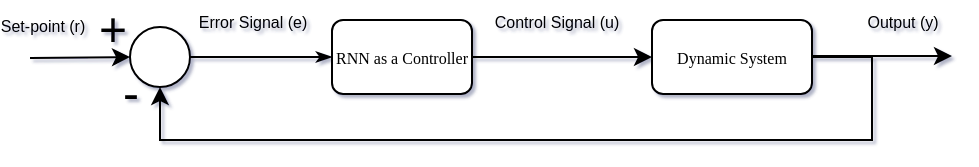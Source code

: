 <mxfile version="20.8.20" type="device"><diagram name="Page-1" id="c7488fd3-1785-93aa-aadb-54a6760d102a"><mxGraphModel dx="458" dy="331" grid="1" gridSize="10" guides="1" tooltips="1" connect="1" arrows="1" fold="1" page="1" pageScale="1" pageWidth="1100" pageHeight="850" background="none" math="0" shadow="1"><root><mxCell id="0"/><mxCell id="1" parent="0"/><mxCell id="JKyRVs-nQmWOmnle_wtH-2" value="" style="ellipse;whiteSpace=wrap;html=1;rounded=0;shadow=0;labelBackgroundColor=none;strokeWidth=1;fontFamily=Verdana;fontSize=8;align=center;" vertex="1" parent="1"><mxGeometry x="199" y="368.5" width="30" height="30" as="geometry"/></mxCell><mxCell id="JKyRVs-nQmWOmnle_wtH-3" value="RNN as a Controller" style="rounded=1;whiteSpace=wrap;html=1;shadow=0;labelBackgroundColor=none;strokeWidth=1;fontFamily=Verdana;fontSize=8;align=center;" vertex="1" parent="1"><mxGeometry x="300" y="365" width="70" height="37" as="geometry"/></mxCell><mxCell id="JKyRVs-nQmWOmnle_wtH-1" style="edgeStyle=orthogonalEdgeStyle;rounded=0;html=1;labelBackgroundColor=none;startArrow=none;startFill=0;startSize=5;endArrow=classicThin;endFill=1;endSize=5;jettySize=auto;orthogonalLoop=1;strokeWidth=1;fontFamily=Verdana;fontSize=8" edge="1" parent="1" source="JKyRVs-nQmWOmnle_wtH-2" target="JKyRVs-nQmWOmnle_wtH-3"><mxGeometry relative="1" as="geometry"/></mxCell><mxCell id="JKyRVs-nQmWOmnle_wtH-20" value="Error Signal (e)" style="edgeLabel;html=1;align=center;verticalAlign=middle;resizable=0;points=[];fontSize=8;labelBackgroundColor=none;" vertex="1" connectable="0" parent="JKyRVs-nQmWOmnle_wtH-1"><mxGeometry x="0.328" y="1" relative="1" as="geometry"><mxPoint x="-16" y="-17" as="offset"/></mxGeometry></mxCell><mxCell id="JKyRVs-nQmWOmnle_wtH-6" value="Dynamic System" style="rounded=1;whiteSpace=wrap;html=1;shadow=0;labelBackgroundColor=none;strokeWidth=1;fontFamily=Verdana;fontSize=8;align=center;" vertex="1" parent="1"><mxGeometry x="460" y="365" width="80" height="37" as="geometry"/></mxCell><mxCell id="JKyRVs-nQmWOmnle_wtH-9" value="" style="edgeStyle=orthogonalEdgeStyle;rounded=0;orthogonalLoop=1;jettySize=auto;html=1;fontSize=9;" edge="1" parent="1" source="JKyRVs-nQmWOmnle_wtH-3" target="JKyRVs-nQmWOmnle_wtH-6"><mxGeometry relative="1" as="geometry"/></mxCell><mxCell id="JKyRVs-nQmWOmnle_wtH-21" value="Control Signal (u)" style="edgeLabel;html=1;align=center;verticalAlign=middle;resizable=0;points=[];fontSize=8;labelBackgroundColor=none;" vertex="1" connectable="0" parent="JKyRVs-nQmWOmnle_wtH-9"><mxGeometry x="-0.068" y="2" relative="1" as="geometry"><mxPoint y="-16" as="offset"/></mxGeometry></mxCell><mxCell id="JKyRVs-nQmWOmnle_wtH-13" style="edgeStyle=orthogonalEdgeStyle;rounded=0;orthogonalLoop=1;jettySize=auto;html=1;entryX=0.5;entryY=1;entryDx=0;entryDy=0;fontSize=9;" edge="1" parent="1" source="JKyRVs-nQmWOmnle_wtH-6" target="JKyRVs-nQmWOmnle_wtH-2"><mxGeometry relative="1" as="geometry"><Array as="points"><mxPoint x="570" y="384"/><mxPoint x="570" y="425"/><mxPoint x="214" y="425"/></Array></mxGeometry></mxCell><mxCell id="JKyRVs-nQmWOmnle_wtH-15" value="&lt;font style=&quot;font-size: 24px;&quot;&gt;-&lt;/font&gt;" style="edgeLabel;html=1;align=center;verticalAlign=middle;resizable=0;points=[];fontSize=9;labelBackgroundColor=none;" vertex="1" connectable="0" parent="JKyRVs-nQmWOmnle_wtH-13"><mxGeometry x="0.757" relative="1" as="geometry"><mxPoint x="-44" y="-23" as="offset"/></mxGeometry></mxCell><mxCell id="JKyRVs-nQmWOmnle_wtH-7" value="" style="edgeStyle=orthogonalEdgeStyle;rounded=0;orthogonalLoop=1;jettySize=auto;html=1;fontSize=9;" edge="1" parent="1" source="JKyRVs-nQmWOmnle_wtH-6"><mxGeometry relative="1" as="geometry"><mxPoint x="610" y="383" as="targetPoint"/></mxGeometry></mxCell><mxCell id="JKyRVs-nQmWOmnle_wtH-18" value="&lt;font style=&quot;font-size: 8px;&quot;&gt;Output (y)&lt;/font&gt;" style="edgeLabel;html=1;align=center;verticalAlign=middle;resizable=0;points=[];fontSize=10;labelBackgroundColor=none;" vertex="1" connectable="0" parent="JKyRVs-nQmWOmnle_wtH-7"><mxGeometry x="0.221" y="2" relative="1" as="geometry"><mxPoint x="2" y="-16" as="offset"/></mxGeometry></mxCell><mxCell id="JKyRVs-nQmWOmnle_wtH-14" value="" style="endArrow=classic;html=1;rounded=0;fontSize=9;entryX=0;entryY=0.5;entryDx=0;entryDy=0;" edge="1" parent="1" target="JKyRVs-nQmWOmnle_wtH-2"><mxGeometry width="50" height="50" relative="1" as="geometry"><mxPoint x="149" y="384" as="sourcePoint"/><mxPoint x="159" y="385" as="targetPoint"/></mxGeometry></mxCell><mxCell id="JKyRVs-nQmWOmnle_wtH-16" value="+" style="edgeLabel;html=1;align=center;verticalAlign=middle;resizable=0;points=[];fontSize=24;labelBackgroundColor=none;" vertex="1" connectable="0" parent="JKyRVs-nQmWOmnle_wtH-14"><mxGeometry x="0.518" relative="1" as="geometry"><mxPoint x="3" y="-14" as="offset"/></mxGeometry></mxCell><mxCell id="JKyRVs-nQmWOmnle_wtH-19" value="Set-point (r)" style="edgeLabel;html=1;align=center;verticalAlign=middle;resizable=0;points=[];fontSize=8;labelBackgroundColor=none;" vertex="1" connectable="0" parent="JKyRVs-nQmWOmnle_wtH-14"><mxGeometry x="-0.494" relative="1" as="geometry"><mxPoint x="-7" y="-16" as="offset"/></mxGeometry></mxCell></root></mxGraphModel></diagram></mxfile>